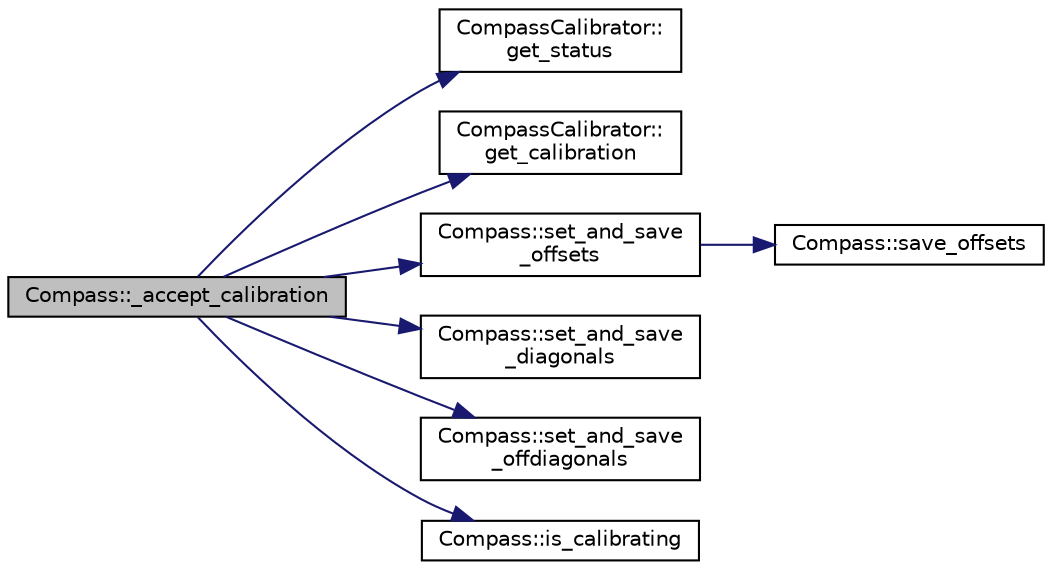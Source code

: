 digraph "Compass::_accept_calibration"
{
 // INTERACTIVE_SVG=YES
  edge [fontname="Helvetica",fontsize="10",labelfontname="Helvetica",labelfontsize="10"];
  node [fontname="Helvetica",fontsize="10",shape=record];
  rankdir="LR";
  Node1 [label="Compass::_accept_calibration",height=0.2,width=0.4,color="black", fillcolor="grey75", style="filled", fontcolor="black"];
  Node1 -> Node2 [color="midnightblue",fontsize="10",style="solid",fontname="Helvetica"];
  Node2 [label="CompassCalibrator::\lget_status",height=0.2,width=0.4,color="black", fillcolor="white", style="filled",URL="$classCompassCalibrator.html#acf64861857a5a15fd4bd30627b04c663"];
  Node1 -> Node3 [color="midnightblue",fontsize="10",style="solid",fontname="Helvetica"];
  Node3 [label="CompassCalibrator::\lget_calibration",height=0.2,width=0.4,color="black", fillcolor="white", style="filled",URL="$classCompassCalibrator.html#ad826cd209a06ce20e569ec0a8cd1940a"];
  Node1 -> Node4 [color="midnightblue",fontsize="10",style="solid",fontname="Helvetica"];
  Node4 [label="Compass::set_and_save\l_offsets",height=0.2,width=0.4,color="black", fillcolor="white", style="filled",URL="$classCompass.html#afeac6bcfad2650762cccda72dbce3e69"];
  Node4 -> Node5 [color="midnightblue",fontsize="10",style="solid",fontname="Helvetica"];
  Node5 [label="Compass::save_offsets",height=0.2,width=0.4,color="black", fillcolor="white", style="filled",URL="$classCompass.html#abfc394b43272d5a6e97001232e201b7f"];
  Node1 -> Node6 [color="midnightblue",fontsize="10",style="solid",fontname="Helvetica"];
  Node6 [label="Compass::set_and_save\l_diagonals",height=0.2,width=0.4,color="black", fillcolor="white", style="filled",URL="$classCompass.html#ae581710aa79ddf7abce3b3893bb08ea5"];
  Node1 -> Node7 [color="midnightblue",fontsize="10",style="solid",fontname="Helvetica"];
  Node7 [label="Compass::set_and_save\l_offdiagonals",height=0.2,width=0.4,color="black", fillcolor="white", style="filled",URL="$classCompass.html#a6728a7129a64d973461b9d5eb95dc81a"];
  Node1 -> Node8 [color="midnightblue",fontsize="10",style="solid",fontname="Helvetica"];
  Node8 [label="Compass::is_calibrating",height=0.2,width=0.4,color="black", fillcolor="white", style="filled",URL="$classCompass.html#a79776eee973736f7e2b218d698225dc1"];
}

